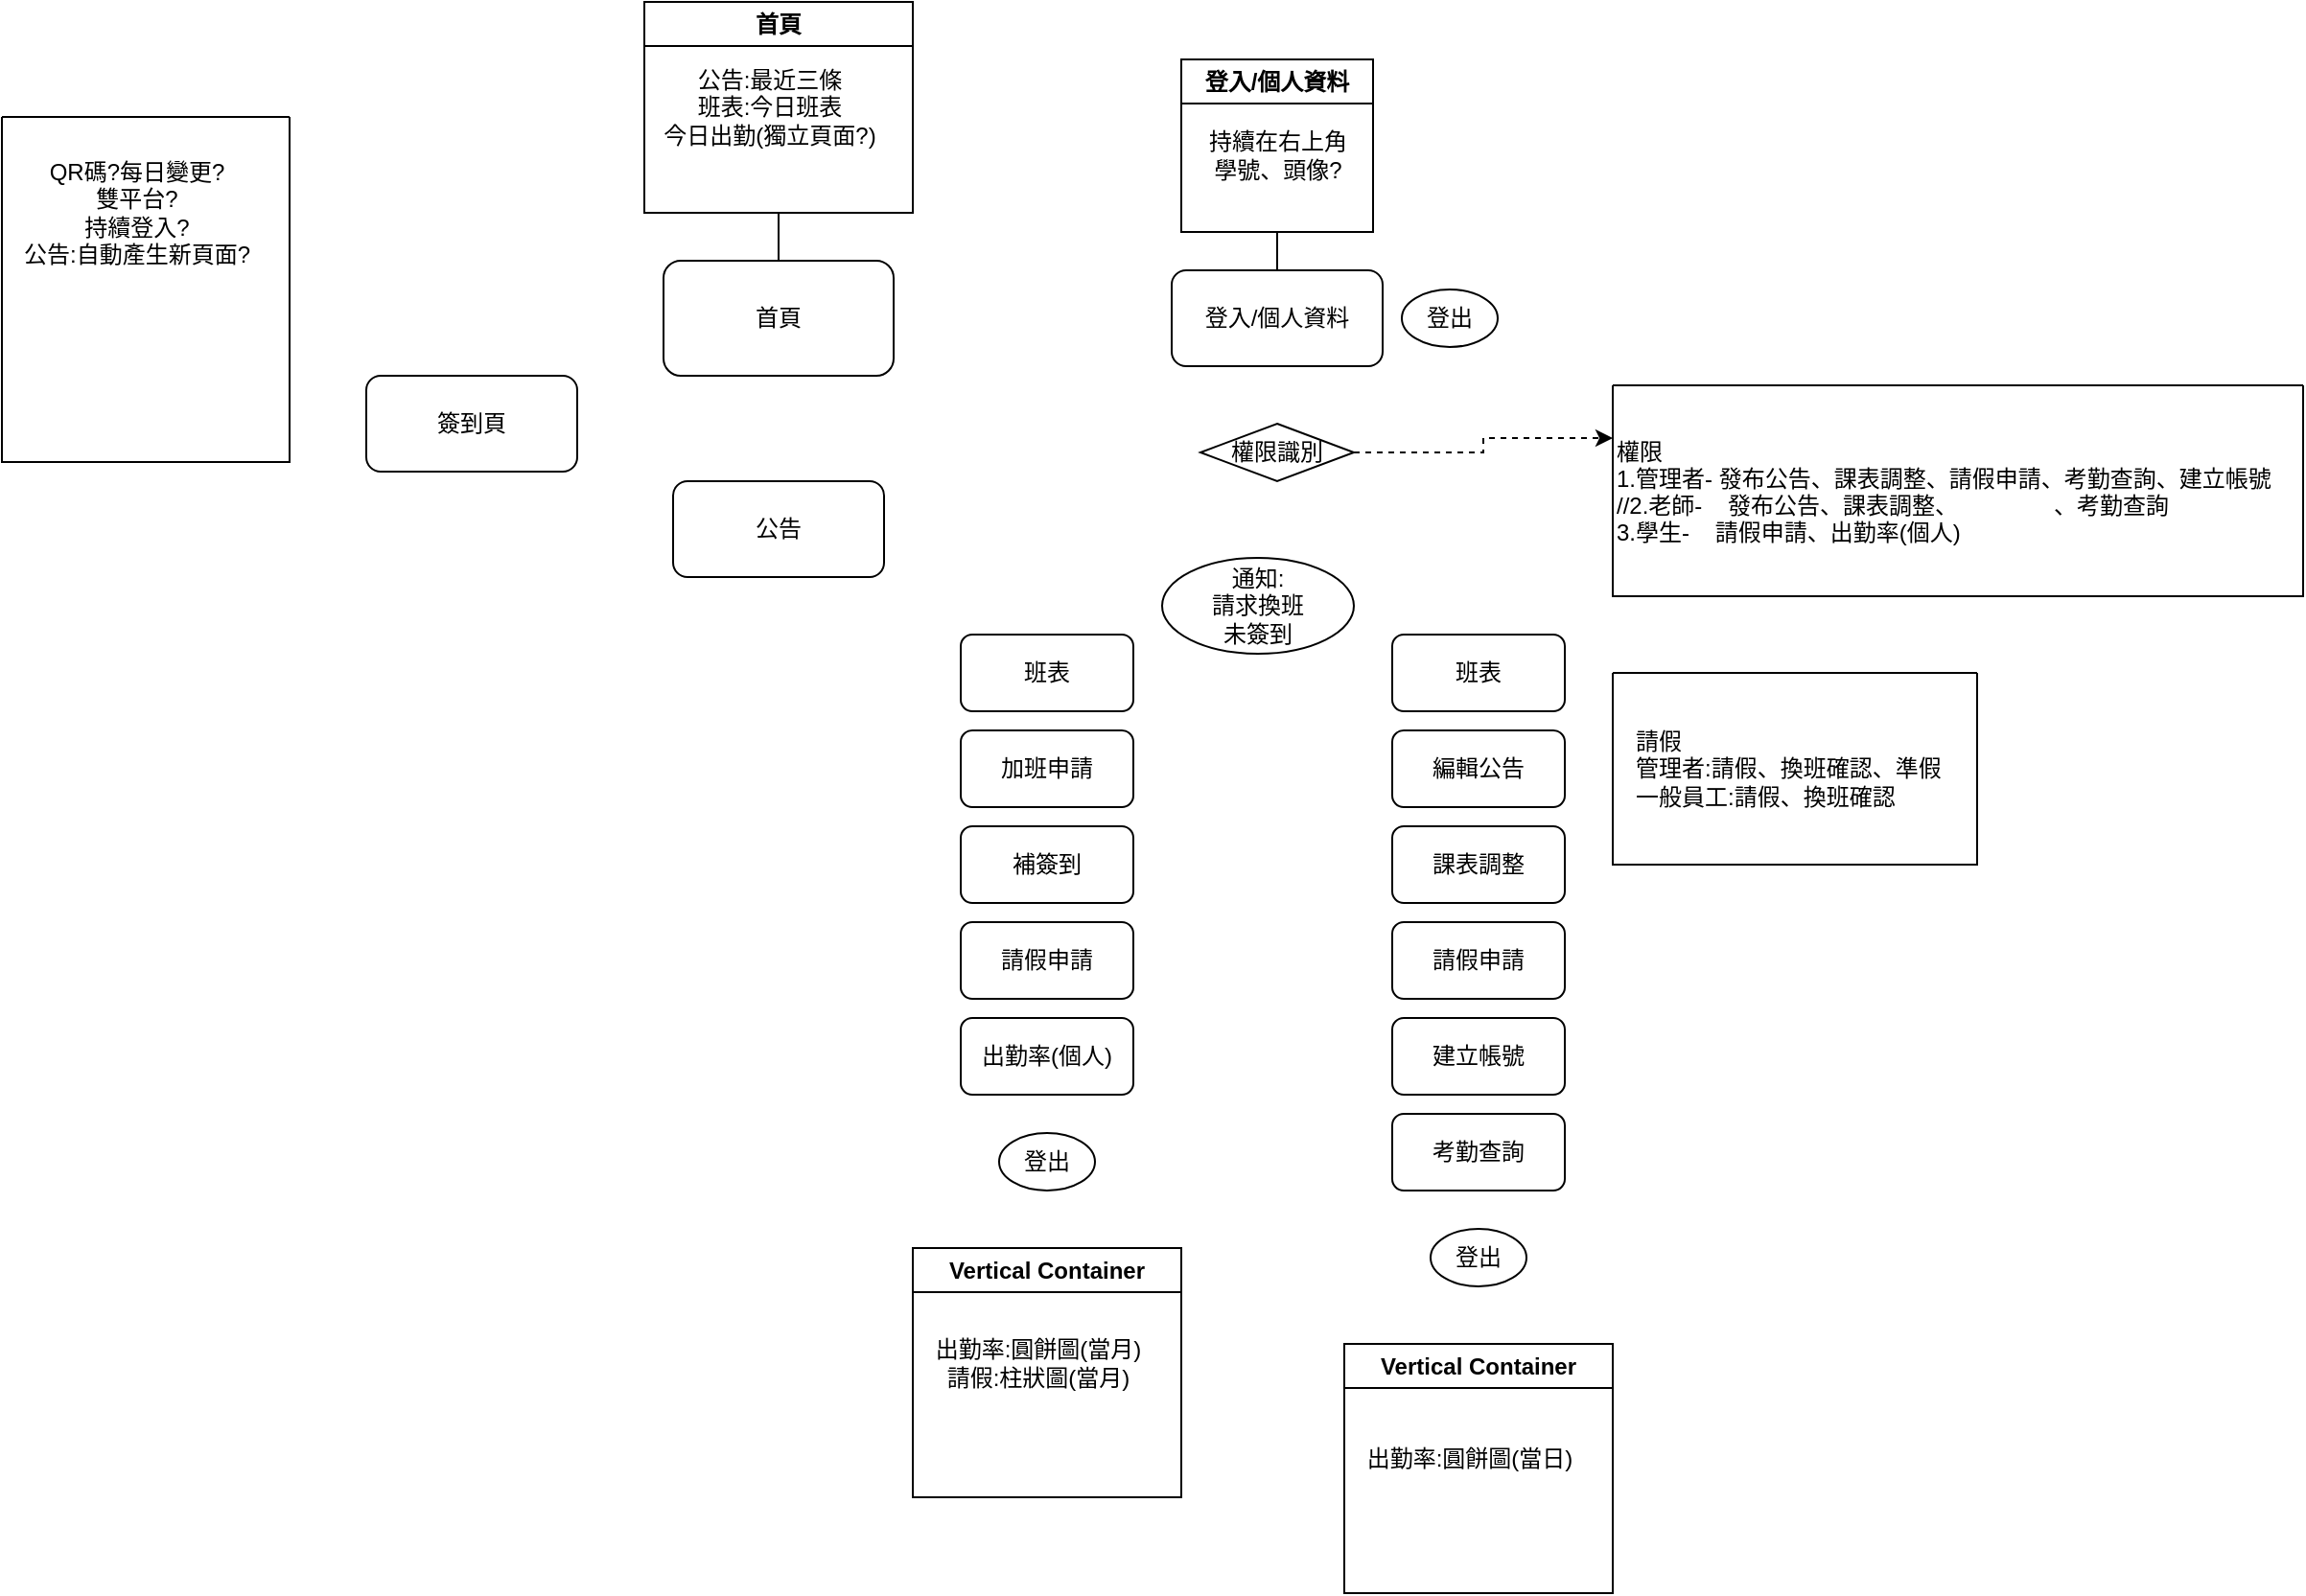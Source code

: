 <mxfile version="27.1.1">
  <diagram name="第 1 页" id="KcsCPuVRccA3-YZ6nfQP">
    <mxGraphModel dx="1471" dy="1536" grid="1" gridSize="10" guides="1" tooltips="1" connect="1" arrows="0" fold="1" page="0" pageScale="1" pageWidth="827" pageHeight="1169" background="none" math="0" shadow="0">
      <root>
        <mxCell id="0" />
        <mxCell id="1" parent="0" />
        <mxCell id="JKeBqNWXjQjxaJ3em_yk-1" value="首頁" style="rounded=1;whiteSpace=wrap;html=1;" parent="1" vertex="1">
          <mxGeometry x="325" y="5" width="120" height="60" as="geometry" />
        </mxCell>
        <mxCell id="JKeBqNWXjQjxaJ3em_yk-2" value="簽到頁" style="rounded=1;whiteSpace=wrap;html=1;" parent="1" vertex="1">
          <mxGeometry x="170" y="65" width="110" height="50" as="geometry" />
        </mxCell>
        <mxCell id="JKeBqNWXjQjxaJ3em_yk-4" value="公告" style="rounded=1;whiteSpace=wrap;html=1;" parent="1" vertex="1">
          <mxGeometry x="330" y="120" width="110" height="50" as="geometry" />
        </mxCell>
        <mxCell id="JKeBqNWXjQjxaJ3em_yk-8" value="登入/個人資料" style="rounded=1;whiteSpace=wrap;html=1;" parent="1" vertex="1">
          <mxGeometry x="590" y="10" width="110" height="50" as="geometry" />
        </mxCell>
        <mxCell id="JKeBqNWXjQjxaJ3em_yk-9" value="登出" style="ellipse;whiteSpace=wrap;html=1;" parent="1" vertex="1">
          <mxGeometry x="710" y="20" width="50" height="30" as="geometry" />
        </mxCell>
        <mxCell id="an5DiUaol9ZiSNuQ8crz-15" style="edgeStyle=orthogonalEdgeStyle;rounded=0;orthogonalLoop=1;jettySize=auto;html=1;exitX=1;exitY=0.5;exitDx=0;exitDy=0;entryX=0;entryY=0.25;entryDx=0;entryDy=0;dashed=1;" parent="1" source="JKeBqNWXjQjxaJ3em_yk-11" target="JKeBqNWXjQjxaJ3em_yk-33" edge="1">
          <mxGeometry relative="1" as="geometry" />
        </mxCell>
        <mxCell id="JKeBqNWXjQjxaJ3em_yk-11" value="權限識別" style="rhombus;whiteSpace=wrap;html=1;" parent="1" vertex="1">
          <mxGeometry x="605" y="90" width="80" height="30" as="geometry" />
        </mxCell>
        <mxCell id="JKeBqNWXjQjxaJ3em_yk-12" value="請假申請" style="rounded=1;whiteSpace=wrap;html=1;" parent="1" vertex="1">
          <mxGeometry x="480" y="350" width="90" height="40" as="geometry" />
        </mxCell>
        <mxCell id="JKeBqNWXjQjxaJ3em_yk-13" value="請假申請" style="rounded=1;whiteSpace=wrap;html=1;" parent="1" vertex="1">
          <mxGeometry x="705" y="350" width="90" height="40" as="geometry" />
        </mxCell>
        <mxCell id="JKeBqNWXjQjxaJ3em_yk-14" value="編輯公告" style="rounded=1;whiteSpace=wrap;html=1;" parent="1" vertex="1">
          <mxGeometry x="705" y="250" width="90" height="40" as="geometry" />
        </mxCell>
        <mxCell id="JKeBqNWXjQjxaJ3em_yk-15" value="登出" style="ellipse;whiteSpace=wrap;html=1;" parent="1" vertex="1">
          <mxGeometry x="725" y="510" width="50" height="30" as="geometry" />
        </mxCell>
        <mxCell id="JKeBqNWXjQjxaJ3em_yk-16" value="登出" style="ellipse;whiteSpace=wrap;html=1;" parent="1" vertex="1">
          <mxGeometry x="500" y="460" width="50" height="30" as="geometry" />
        </mxCell>
        <mxCell id="JKeBqNWXjQjxaJ3em_yk-17" value="出勤率(個人)" style="rounded=1;whiteSpace=wrap;html=1;" parent="1" vertex="1">
          <mxGeometry x="480" y="400" width="90" height="40" as="geometry" />
        </mxCell>
        <mxCell id="JKeBqNWXjQjxaJ3em_yk-18" value="考勤查詢" style="rounded=1;whiteSpace=wrap;html=1;" parent="1" vertex="1">
          <mxGeometry x="705" y="450" width="90" height="40" as="geometry" />
        </mxCell>
        <mxCell id="JKeBqNWXjQjxaJ3em_yk-19" value="課表調整" style="rounded=1;whiteSpace=wrap;html=1;" parent="1" vertex="1">
          <mxGeometry x="705" y="300" width="90" height="40" as="geometry" />
        </mxCell>
        <mxCell id="JKeBqNWXjQjxaJ3em_yk-30" value="" style="swimlane;startSize=0;" parent="1" vertex="1">
          <mxGeometry x="-20" y="-70" width="150" height="180" as="geometry">
            <mxRectangle x="40" y="80" width="50" height="40" as="alternateBounds" />
          </mxGeometry>
        </mxCell>
        <mxCell id="JKeBqNWXjQjxaJ3em_yk-20" value="QR碼?每日變更?&lt;div&gt;雙平台?&lt;br&gt;持續登入?&lt;br&gt;&lt;/div&gt;&lt;div&gt;公告:自動產生新頁面?&lt;/div&gt;" style="text;html=1;align=center;verticalAlign=middle;resizable=0;points=[];autosize=1;strokeColor=none;fillColor=none;" parent="JKeBqNWXjQjxaJ3em_yk-30" vertex="1">
          <mxGeometry y="15" width="140" height="70" as="geometry" />
        </mxCell>
        <mxCell id="JKeBqNWXjQjxaJ3em_yk-33" value="" style="swimlane;startSize=0;" parent="1" vertex="1">
          <mxGeometry x="820" y="70" width="360" height="110" as="geometry" />
        </mxCell>
        <mxCell id="JKeBqNWXjQjxaJ3em_yk-34" value="權限&#xa;1.管理者- 發布公告、課表調整、請假申請、考勤查詢、建立帳號&#xa;//2.老師-    發布公告、課表調整、               、考勤查詢&#xa;3.學生-    請假申請、出勤率(個人)" style="text;align=left;verticalAlign=middle;resizable=0;points=[];autosize=1;strokeColor=none;fillColor=none;rotation=0;spacing=2;spacingRight=0;" parent="JKeBqNWXjQjxaJ3em_yk-33" vertex="1">
          <mxGeometry y="20" width="360" height="70" as="geometry" />
        </mxCell>
        <mxCell id="an5DiUaol9ZiSNuQ8crz-3" value="Vertical Container" style="swimlane;whiteSpace=wrap;html=1;" parent="1" vertex="1">
          <mxGeometry x="455" y="520" width="140" height="130" as="geometry" />
        </mxCell>
        <mxCell id="an5DiUaol9ZiSNuQ8crz-2" value="出勤率:圓餅圖(當月)&lt;div&gt;&lt;span style=&quot;background-color: transparent; color: light-dark(rgb(0, 0, 0), rgb(255, 255, 255));&quot;&gt;請假&lt;/span&gt;&lt;span style=&quot;background-color: transparent; color: light-dark(rgb(0, 0, 0), rgb(255, 255, 255));&quot;&gt;:柱狀圖(當月)&lt;/span&gt;&lt;/div&gt;" style="text;html=1;align=center;verticalAlign=middle;resizable=0;points=[];autosize=1;strokeColor=none;fillColor=none;" parent="an5DiUaol9ZiSNuQ8crz-3" vertex="1">
          <mxGeometry y="40" width="130" height="40" as="geometry" />
        </mxCell>
        <mxCell id="an5DiUaol9ZiSNuQ8crz-4" value="Vertical Container" style="swimlane;whiteSpace=wrap;html=1;" parent="1" vertex="1">
          <mxGeometry x="680" y="570" width="140" height="130" as="geometry" />
        </mxCell>
        <mxCell id="an5DiUaol9ZiSNuQ8crz-5" value="&lt;div&gt;出勤率:圓餅圖(當日)&lt;/div&gt;" style="text;html=1;align=center;verticalAlign=middle;resizable=0;points=[];autosize=1;strokeColor=none;fillColor=none;" parent="an5DiUaol9ZiSNuQ8crz-4" vertex="1">
          <mxGeometry y="45" width="130" height="30" as="geometry" />
        </mxCell>
        <mxCell id="an5DiUaol9ZiSNuQ8crz-14" style="rounded=0;orthogonalLoop=1;jettySize=auto;html=1;exitX=0.5;exitY=1;exitDx=0;exitDy=0;entryX=0.5;entryY=0;entryDx=0;entryDy=0;edgeStyle=elbowEdgeStyle;endArrow=none;startFill=0;" parent="1" source="an5DiUaol9ZiSNuQ8crz-6" target="JKeBqNWXjQjxaJ3em_yk-1" edge="1">
          <mxGeometry relative="1" as="geometry" />
        </mxCell>
        <mxCell id="an5DiUaol9ZiSNuQ8crz-6" value="首頁" style="swimlane;whiteSpace=wrap;html=1;" parent="1" vertex="1">
          <mxGeometry x="315" y="-130" width="140" height="110" as="geometry" />
        </mxCell>
        <mxCell id="an5DiUaol9ZiSNuQ8crz-8" value="公告:最近三條&lt;div&gt;班表:今日班表&lt;/div&gt;&lt;div&gt;今日出勤(獨立頁面?)&lt;/div&gt;" style="text;html=1;align=center;verticalAlign=middle;resizable=0;points=[];autosize=1;strokeColor=none;fillColor=none;" parent="an5DiUaol9ZiSNuQ8crz-6" vertex="1">
          <mxGeometry y="25" width="130" height="60" as="geometry" />
        </mxCell>
        <mxCell id="an5DiUaol9ZiSNuQ8crz-16" style="edgeStyle=orthogonalEdgeStyle;rounded=0;orthogonalLoop=1;jettySize=auto;html=1;exitX=0.5;exitY=1;exitDx=0;exitDy=0;entryX=0.5;entryY=0;entryDx=0;entryDy=0;endArrow=none;startFill=0;" parent="1" source="an5DiUaol9ZiSNuQ8crz-9" target="JKeBqNWXjQjxaJ3em_yk-8" edge="1">
          <mxGeometry relative="1" as="geometry" />
        </mxCell>
        <mxCell id="an5DiUaol9ZiSNuQ8crz-9" value="登入/個人資料" style="swimlane;whiteSpace=wrap;html=1;" parent="1" vertex="1">
          <mxGeometry x="595" y="-100" width="100" height="90" as="geometry" />
        </mxCell>
        <mxCell id="an5DiUaol9ZiSNuQ8crz-10" value="&lt;div&gt;持續在右上角&lt;/div&gt;學號、頭像?" style="text;html=1;align=center;verticalAlign=middle;resizable=0;points=[];autosize=1;strokeColor=none;fillColor=none;" parent="an5DiUaol9ZiSNuQ8crz-9" vertex="1">
          <mxGeometry y="30" width="100" height="40" as="geometry" />
        </mxCell>
        <mxCell id="an5DiUaol9ZiSNuQ8crz-17" value="建立帳號" style="rounded=1;whiteSpace=wrap;html=1;" parent="1" vertex="1">
          <mxGeometry x="705" y="400" width="90" height="40" as="geometry" />
        </mxCell>
        <mxCell id="an5DiUaol9ZiSNuQ8crz-18" value="班表" style="rounded=1;whiteSpace=wrap;html=1;" parent="1" vertex="1">
          <mxGeometry x="480" y="200" width="90" height="40" as="geometry" />
        </mxCell>
        <mxCell id="an5DiUaol9ZiSNuQ8crz-19" value="班表" style="rounded=1;whiteSpace=wrap;html=1;" parent="1" vertex="1">
          <mxGeometry x="705" y="200" width="90" height="40" as="geometry" />
        </mxCell>
        <mxCell id="an5DiUaol9ZiSNuQ8crz-21" value="" style="swimlane;startSize=0;" parent="1" vertex="1">
          <mxGeometry x="820" y="220" width="190" height="100" as="geometry" />
        </mxCell>
        <mxCell id="an5DiUaol9ZiSNuQ8crz-22" value="請假&lt;div&gt;管理者:請假、換班確認、準假&lt;/div&gt;&lt;div&gt;一般員工:請假、換班確認&lt;/div&gt;" style="text;html=1;align=left;verticalAlign=middle;resizable=0;points=[];autosize=1;strokeColor=none;fillColor=none;" parent="an5DiUaol9ZiSNuQ8crz-21" vertex="1">
          <mxGeometry x="10" y="20" width="180" height="60" as="geometry" />
        </mxCell>
        <mxCell id="HuT5ZroK48-bMEiyqUHC-2" value="補簽到" style="rounded=1;whiteSpace=wrap;html=1;" parent="1" vertex="1">
          <mxGeometry x="480" y="300" width="90" height="40" as="geometry" />
        </mxCell>
        <mxCell id="HuT5ZroK48-bMEiyqUHC-3" value="加班申請" style="rounded=1;whiteSpace=wrap;html=1;" parent="1" vertex="1">
          <mxGeometry x="480" y="250" width="90" height="40" as="geometry" />
        </mxCell>
        <mxCell id="HuT5ZroK48-bMEiyqUHC-5" value="通知:&lt;br&gt;請求換班&lt;br&gt;未簽到" style="ellipse;whiteSpace=wrap;html=1;" parent="1" vertex="1">
          <mxGeometry x="585" y="160" width="100" height="50" as="geometry" />
        </mxCell>
      </root>
    </mxGraphModel>
  </diagram>
</mxfile>
